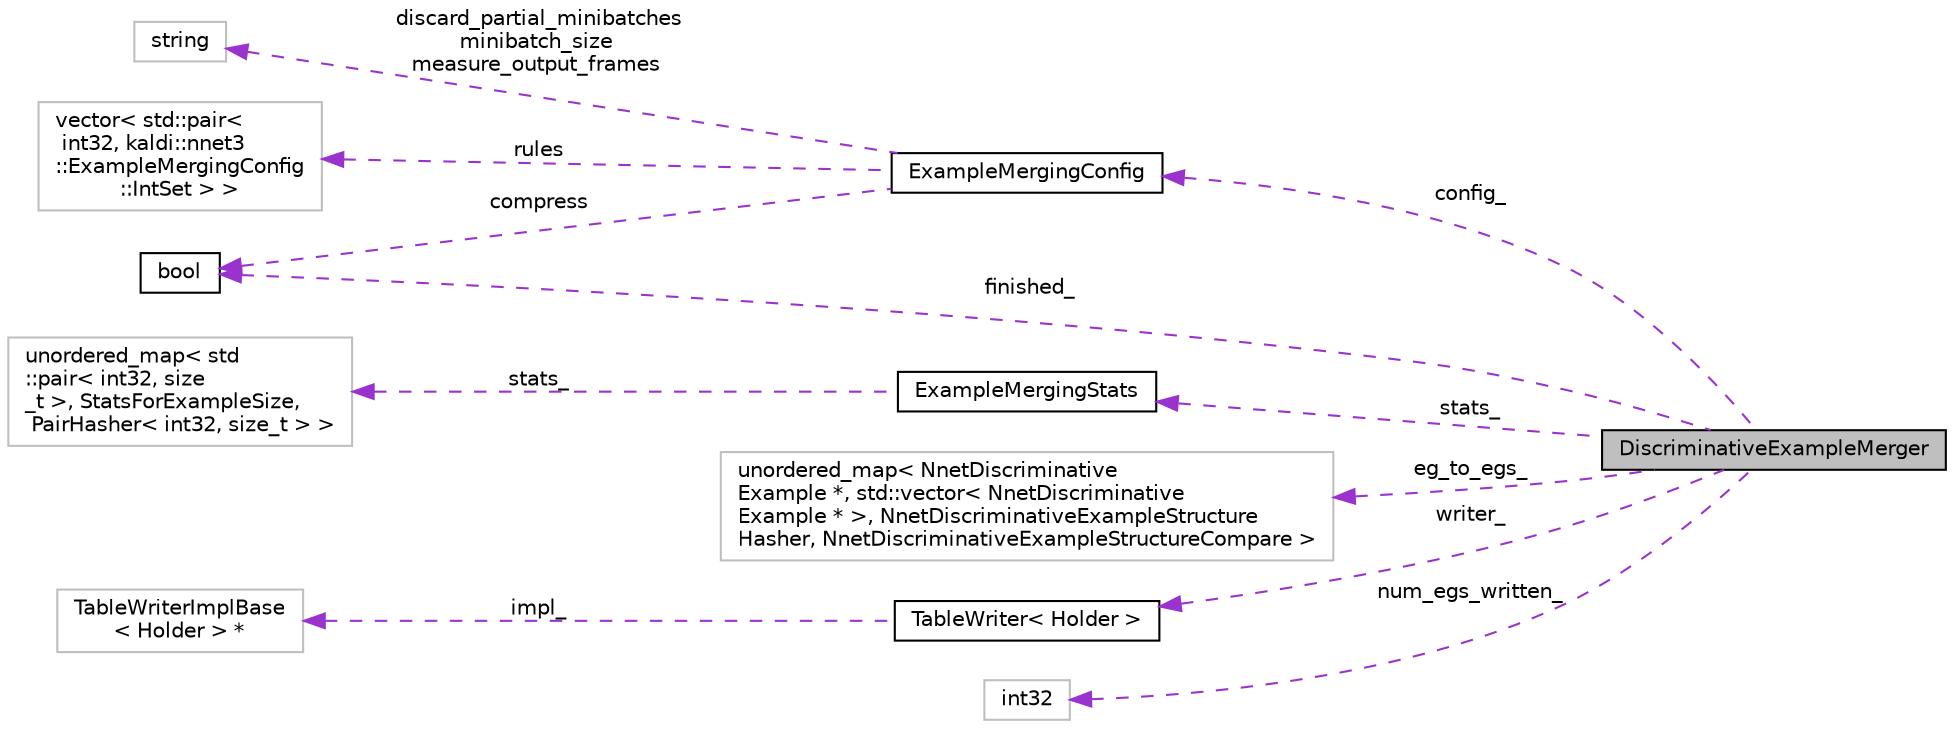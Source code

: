 digraph "DiscriminativeExampleMerger"
{
  edge [fontname="Helvetica",fontsize="10",labelfontname="Helvetica",labelfontsize="10"];
  node [fontname="Helvetica",fontsize="10",shape=record];
  rankdir="LR";
  Node1 [label="DiscriminativeExampleMerger",height=0.2,width=0.4,color="black", fillcolor="grey75", style="filled", fontcolor="black"];
  Node2 -> Node1 [dir="back",color="darkorchid3",fontsize="10",style="dashed",label=" config_" ,fontname="Helvetica"];
  Node2 [label="ExampleMergingConfig",height=0.2,width=0.4,color="black", fillcolor="white", style="filled",URL="$classkaldi_1_1nnet3_1_1ExampleMergingConfig.html"];
  Node3 -> Node2 [dir="back",color="darkorchid3",fontsize="10",style="dashed",label=" discard_partial_minibatches\nminibatch_size\nmeasure_output_frames" ,fontname="Helvetica"];
  Node3 [label="string",height=0.2,width=0.4,color="grey75", fillcolor="white", style="filled"];
  Node4 -> Node2 [dir="back",color="darkorchid3",fontsize="10",style="dashed",label=" compress" ,fontname="Helvetica"];
  Node4 [label="bool",height=0.2,width=0.4,color="black", fillcolor="white", style="filled",URL="$classbool.html"];
  Node5 -> Node2 [dir="back",color="darkorchid3",fontsize="10",style="dashed",label=" rules" ,fontname="Helvetica"];
  Node5 [label="vector\< std::pair\<\l int32, kaldi::nnet3\l::ExampleMergingConfig\l::IntSet \> \>",height=0.2,width=0.4,color="grey75", fillcolor="white", style="filled"];
  Node6 -> Node1 [dir="back",color="darkorchid3",fontsize="10",style="dashed",label=" stats_" ,fontname="Helvetica"];
  Node6 [label="ExampleMergingStats",height=0.2,width=0.4,color="black", fillcolor="white", style="filled",URL="$classkaldi_1_1nnet3_1_1ExampleMergingStats.html",tooltip="This class is responsible for storing, and displaying in log messages, statistics about how examples ..."];
  Node7 -> Node6 [dir="back",color="darkorchid3",fontsize="10",style="dashed",label=" stats_" ,fontname="Helvetica"];
  Node7 [label="unordered_map\< std\l::pair\< int32, size\l_t \>, StatsForExampleSize,\l PairHasher\< int32, size_t \> \>",height=0.2,width=0.4,color="grey75", fillcolor="white", style="filled"];
  Node4 -> Node1 [dir="back",color="darkorchid3",fontsize="10",style="dashed",label=" finished_" ,fontname="Helvetica"];
  Node8 -> Node1 [dir="back",color="darkorchid3",fontsize="10",style="dashed",label=" eg_to_egs_" ,fontname="Helvetica"];
  Node8 [label="unordered_map\< NnetDiscriminative\lExample *, std::vector\< NnetDiscriminative\lExample * \>, NnetDiscriminativeExampleStructure\lHasher, NnetDiscriminativeExampleStructureCompare \>",height=0.2,width=0.4,color="grey75", fillcolor="white", style="filled"];
  Node9 -> Node1 [dir="back",color="darkorchid3",fontsize="10",style="dashed",label=" writer_" ,fontname="Helvetica"];
  Node9 [label="TableWriter\< Holder \>",height=0.2,width=0.4,color="black", fillcolor="white", style="filled",URL="$classkaldi_1_1TableWriter.html",tooltip="A templated class for writing objects to an archive or script file; see The Table concept..."];
  Node10 -> Node9 [dir="back",color="darkorchid3",fontsize="10",style="dashed",label=" impl_" ,fontname="Helvetica"];
  Node10 [label="TableWriterImplBase\l\< Holder \> *",height=0.2,width=0.4,color="grey75", fillcolor="white", style="filled"];
  Node11 -> Node1 [dir="back",color="darkorchid3",fontsize="10",style="dashed",label=" num_egs_written_" ,fontname="Helvetica"];
  Node11 [label="int32",height=0.2,width=0.4,color="grey75", fillcolor="white", style="filled"];
}
